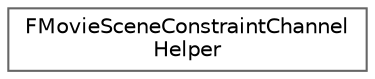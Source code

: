 digraph "Graphical Class Hierarchy"
{
 // INTERACTIVE_SVG=YES
 // LATEX_PDF_SIZE
  bgcolor="transparent";
  edge [fontname=Helvetica,fontsize=10,labelfontname=Helvetica,labelfontsize=10];
  node [fontname=Helvetica,fontsize=10,shape=box,height=0.2,width=0.4];
  rankdir="LR";
  Node0 [id="Node000000",label="FMovieSceneConstraintChannel\lHelper",height=0.2,width=0.4,color="grey40", fillcolor="white", style="filled",URL="$d7/d51/structFMovieSceneConstraintChannelHelper.html",tooltip=" "];
}
